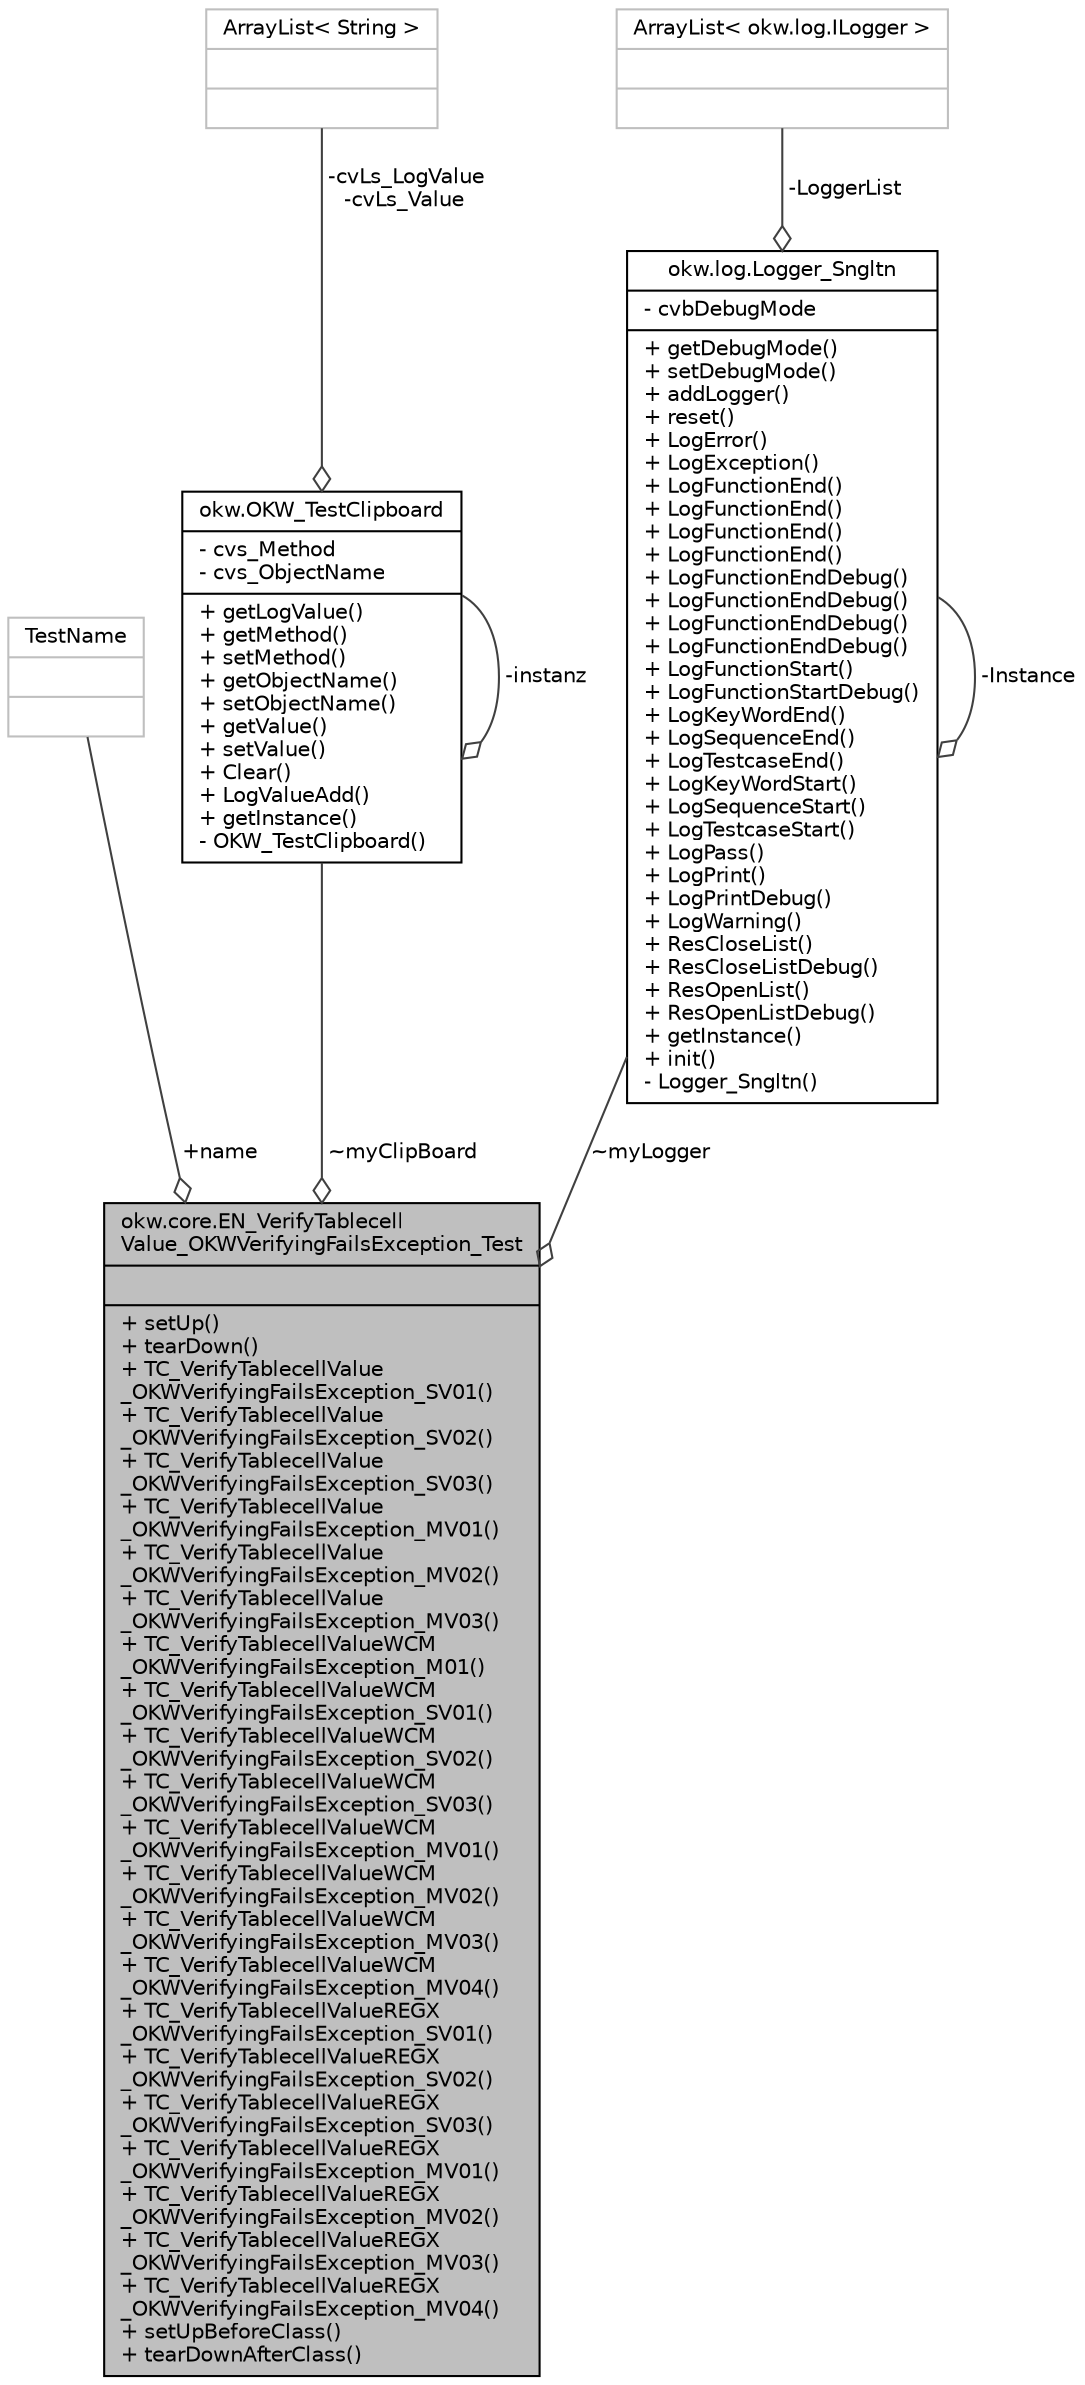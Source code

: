 digraph "okw.core.EN_VerifyTablecellValue_OKWVerifyingFailsException_Test"
{
 // INTERACTIVE_SVG=YES
 // LATEX_PDF_SIZE
  edge [fontname="Helvetica",fontsize="10",labelfontname="Helvetica",labelfontsize="10"];
  node [fontname="Helvetica",fontsize="10",shape=record];
  Node1 [label="{okw.core.EN_VerifyTablecell\lValue_OKWVerifyingFailsException_Test\n||+ setUp()\l+ tearDown()\l+ TC_VerifyTablecellValue\l_OKWVerifyingFailsException_SV01()\l+ TC_VerifyTablecellValue\l_OKWVerifyingFailsException_SV02()\l+ TC_VerifyTablecellValue\l_OKWVerifyingFailsException_SV03()\l+ TC_VerifyTablecellValue\l_OKWVerifyingFailsException_MV01()\l+ TC_VerifyTablecellValue\l_OKWVerifyingFailsException_MV02()\l+ TC_VerifyTablecellValue\l_OKWVerifyingFailsException_MV03()\l+ TC_VerifyTablecellValueWCM\l_OKWVerifyingFailsException_M01()\l+ TC_VerifyTablecellValueWCM\l_OKWVerifyingFailsException_SV01()\l+ TC_VerifyTablecellValueWCM\l_OKWVerifyingFailsException_SV02()\l+ TC_VerifyTablecellValueWCM\l_OKWVerifyingFailsException_SV03()\l+ TC_VerifyTablecellValueWCM\l_OKWVerifyingFailsException_MV01()\l+ TC_VerifyTablecellValueWCM\l_OKWVerifyingFailsException_MV02()\l+ TC_VerifyTablecellValueWCM\l_OKWVerifyingFailsException_MV03()\l+ TC_VerifyTablecellValueWCM\l_OKWVerifyingFailsException_MV04()\l+ TC_VerifyTablecellValueREGX\l_OKWVerifyingFailsException_SV01()\l+ TC_VerifyTablecellValueREGX\l_OKWVerifyingFailsException_SV02()\l+ TC_VerifyTablecellValueREGX\l_OKWVerifyingFailsException_SV03()\l+ TC_VerifyTablecellValueREGX\l_OKWVerifyingFailsException_MV01()\l+ TC_VerifyTablecellValueREGX\l_OKWVerifyingFailsException_MV02()\l+ TC_VerifyTablecellValueREGX\l_OKWVerifyingFailsException_MV03()\l+ TC_VerifyTablecellValueREGX\l_OKWVerifyingFailsException_MV04()\l+ setUpBeforeClass()\l+ tearDownAfterClass()\l}",height=0.2,width=0.4,color="black", fillcolor="grey75", style="filled", fontcolor="black",tooltip=" "];
  Node2 -> Node1 [color="grey25",fontsize="10",style="solid",label=" +name" ,arrowhead="odiamond",fontname="Helvetica"];
  Node2 [label="{TestName\n||}",height=0.2,width=0.4,color="grey75", fillcolor="white", style="filled",tooltip=" "];
  Node3 -> Node1 [color="grey25",fontsize="10",style="solid",label=" ~myClipBoard" ,arrowhead="odiamond",fontname="Helvetica"];
  Node3 [label="{okw.OKW_TestClipboard\n|- cvs_Method\l- cvs_ObjectName\l|+ getLogValue()\l+ getMethod()\l+ setMethod()\l+ getObjectName()\l+ setObjectName()\l+ getValue()\l+ setValue()\l+ Clear()\l+ LogValueAdd()\l+ getInstance()\l- OKW_TestClipboard()\l}",height=0.2,width=0.4,color="black", fillcolor="white", style="filled",URL="$classokw_1_1_o_k_w___test_clipboard.html",tooltip=" "];
  Node4 -> Node3 [color="grey25",fontsize="10",style="solid",label=" -cvLs_LogValue\n-cvLs_Value" ,arrowhead="odiamond",fontname="Helvetica"];
  Node4 [label="{ArrayList\< String \>\n||}",height=0.2,width=0.4,color="grey75", fillcolor="white", style="filled",tooltip=" "];
  Node3 -> Node3 [color="grey25",fontsize="10",style="solid",label=" -instanz" ,arrowhead="odiamond",fontname="Helvetica"];
  Node5 -> Node1 [color="grey25",fontsize="10",style="solid",label=" ~myLogger" ,arrowhead="odiamond",fontname="Helvetica"];
  Node5 [label="{okw.log.Logger_Sngltn\n|- cvbDebugMode\l|+ getDebugMode()\l+ setDebugMode()\l+ addLogger()\l+ reset()\l+ LogError()\l+ LogException()\l+ LogFunctionEnd()\l+ LogFunctionEnd()\l+ LogFunctionEnd()\l+ LogFunctionEnd()\l+ LogFunctionEndDebug()\l+ LogFunctionEndDebug()\l+ LogFunctionEndDebug()\l+ LogFunctionEndDebug()\l+ LogFunctionStart()\l+ LogFunctionStartDebug()\l+ LogKeyWordEnd()\l+ LogSequenceEnd()\l+ LogTestcaseEnd()\l+ LogKeyWordStart()\l+ LogSequenceStart()\l+ LogTestcaseStart()\l+ LogPass()\l+ LogPrint()\l+ LogPrintDebug()\l+ LogWarning()\l+ ResCloseList()\l+ ResCloseListDebug()\l+ ResOpenList()\l+ ResOpenListDebug()\l+ getInstance()\l+ init()\l- Logger_Sngltn()\l}",height=0.2,width=0.4,color="black", fillcolor="white", style="filled",URL="$classokw_1_1log_1_1_logger___sngltn.html",tooltip=" "];
  Node6 -> Node5 [color="grey25",fontsize="10",style="solid",label=" -LoggerList" ,arrowhead="odiamond",fontname="Helvetica"];
  Node6 [label="{ArrayList\< okw.log.ILogger \>\n||}",height=0.2,width=0.4,color="grey75", fillcolor="white", style="filled",tooltip=" "];
  Node5 -> Node5 [color="grey25",fontsize="10",style="solid",label=" -Instance" ,arrowhead="odiamond",fontname="Helvetica"];
}

